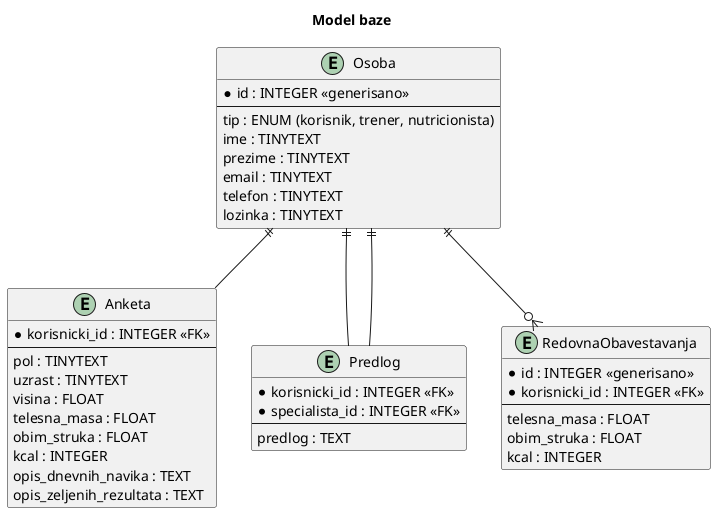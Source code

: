 @startuml
'https://plantuml.com/sequence-diagram

'Korisnici se registruju unosom imena, prezimena, jedinstvene adrese elektronske pošte, jedinstvenog broja telefona i željene lozinke za nalog. Kada se prijave, imaju mogućnost za popune anketu za prikupljanje podataka o njihovoj visini, telesnoj masi, obimu struka, polu, uzrastu, količini dnevnog unosa hrane (u kcal), kao i o svojim dnevnim navikama (učestalost kretanja, vežbanja, sedenja za stolom ili računarom, stajanja itd), kao i opisa željenih rezultata planiranog treninga i plana ishrane.

' Ove prikupljene podatke iz ankete gledaju jedan trener i jedan nutricionista koji prema sadržaju ankete prave mesečni plan treninga i plan ishrane, respektivno. Svoje planove sastavljaju u direktnom usmenom dogovoru koji se odvija izvan okvira aplikacije. Trener i nutricionista se na aplikaciju prijavljuju sa svojim pristupnim parametrima. Ove dve grupe korisnika se razlikuju samo po svojoj oznaci uloge (trener ili nutricionista) i nisu posebni entiteti u bazi aplikacije.

' Kada i trener i nutricionista popune predložene planove treninga i ishrane za korisnika, korisnik tek tada na svom profilu može da vidi te planove.

 ' Korisnik treba u okviru svog profila redovno da unosi, na dnevnom nivou, na početku dana podatke o izmerenoj telesnoj masi i obimu struka, kao i na kraju dana podatke o izmerenoj telesnoj masi, obimu struka, i o unetoj količini hrane tog dana (okvirno sračunatu u kcal). Na osnovu ovih podataka, trener ili nutricionista povremeno mogu da pregledaju dostupne informacije i mogu da unesu izmenu u tekstu svojih planova treninga i ishrane, a čemu korisnik dobija obaveštenje elektronskom poštom.

title Model baze

entity Osoba {
  *id : INTEGER <<generisano>>
  --
  tip : ENUM (korisnik, trener, nutricionista)
  ime : TINYTEXT
  prezime : TINYTEXT
  email : TINYTEXT
  telefon : TINYTEXT
  lozinka : TINYTEXT
}

entity Anketa {
  *korisnicki_id : INTEGER <<FK>>
  --
  pol : TINYTEXT
  uzrast : TINYTEXT
  visina : FLOAT
  telesna_masa : FLOAT
  obim_struka : FLOAT
  kcal : INTEGER
  opis_dnevnih_navika : TEXT
  opis_zeljenih_rezultata : TEXT
}

entity Predlog {
  *korisnicki_id : INTEGER <<FK>>
  *specialista_id : INTEGER <<FK>>
  --
  predlog : TEXT
}

entity RedovnaObavestavanja {
  *id : INTEGER <<generisano>>
  *korisnicki_id : INTEGER <<FK>>
  --
  telesna_masa : FLOAT
  obim_struka : FLOAT
  kcal : INTEGER
}


Osoba ||-- Anketa
' predlog je manjenjen tacnpo jednom korisniku
Osoba ||-- Predlog
' predlog je napisan od tacno jednog specjaliste, tj. trenera ili nutricioniste
Osoba ||-- Predlog

Osoba ||--o{ RedovnaObavestavanja

@enduml